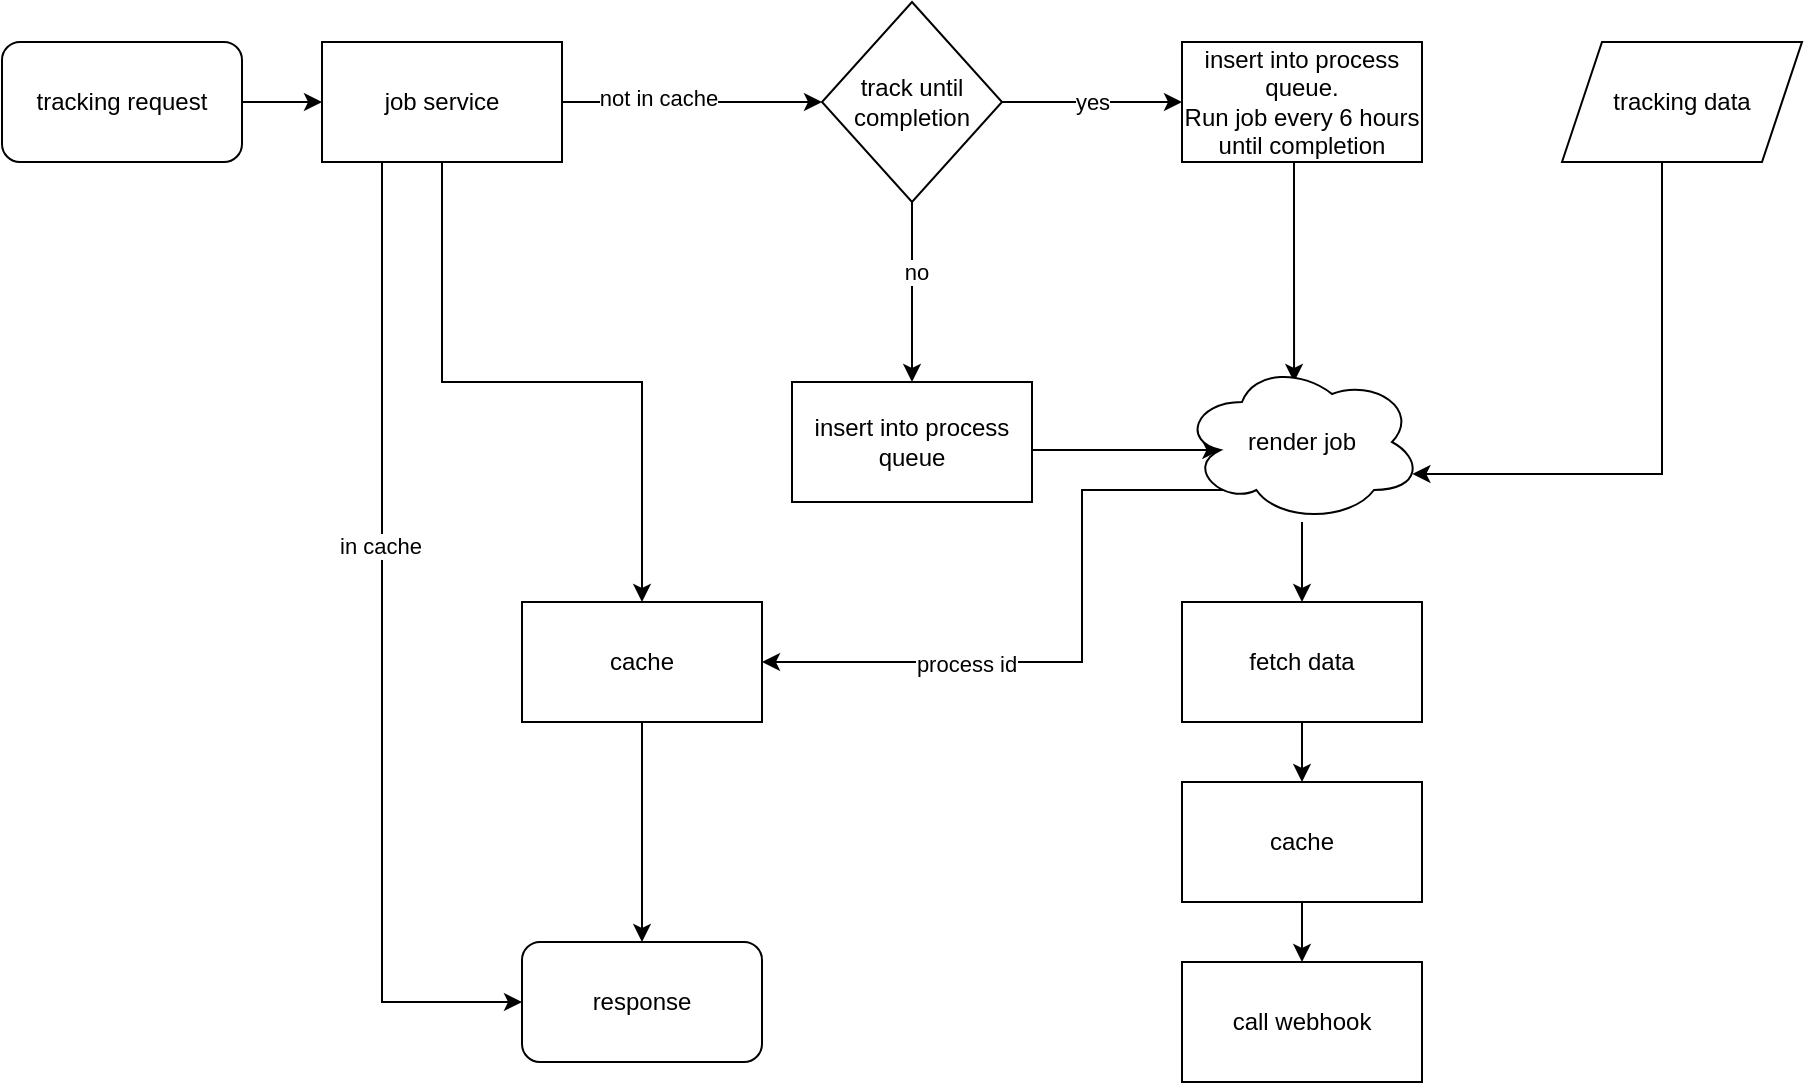 <mxfile version="18.1.2" type="github">
  <diagram id="E3_kqrKY3rXFp5d82rC2" name="Page-1">
    <mxGraphModel dx="2249" dy="754" grid="1" gridSize="10" guides="1" tooltips="1" connect="1" arrows="1" fold="1" page="1" pageScale="1" pageWidth="827" pageHeight="1169" math="0" shadow="0">
      <root>
        <mxCell id="0" />
        <mxCell id="1" parent="0" />
        <mxCell id="nLDBs99_Sp3YXOiVpxCv-41" style="edgeStyle=orthogonalEdgeStyle;rounded=0;orthogonalLoop=1;jettySize=auto;html=1;entryX=0;entryY=0.5;entryDx=0;entryDy=0;" edge="1" parent="1" source="nLDBs99_Sp3YXOiVpxCv-1" target="nLDBs99_Sp3YXOiVpxCv-40">
          <mxGeometry relative="1" as="geometry" />
        </mxCell>
        <mxCell id="nLDBs99_Sp3YXOiVpxCv-1" value="tracking request" style="rounded=1;whiteSpace=wrap;html=1;" vertex="1" parent="1">
          <mxGeometry x="-220" y="320" width="120" height="60" as="geometry" />
        </mxCell>
        <mxCell id="nLDBs99_Sp3YXOiVpxCv-16" style="edgeStyle=orthogonalEdgeStyle;rounded=0;orthogonalLoop=1;jettySize=auto;html=1;entryX=0.467;entryY=0.125;entryDx=0;entryDy=0;entryPerimeter=0;" edge="1" parent="1" source="nLDBs99_Sp3YXOiVpxCv-4" target="nLDBs99_Sp3YXOiVpxCv-15">
          <mxGeometry relative="1" as="geometry">
            <Array as="points">
              <mxPoint x="426" y="410" />
              <mxPoint x="426" y="410" />
            </Array>
          </mxGeometry>
        </mxCell>
        <mxCell id="nLDBs99_Sp3YXOiVpxCv-4" value="insert into process queue. &lt;br&gt;Run job every 6 hours until completion" style="rounded=0;whiteSpace=wrap;html=1;" vertex="1" parent="1">
          <mxGeometry x="370" y="320" width="120" height="60" as="geometry" />
        </mxCell>
        <mxCell id="nLDBs99_Sp3YXOiVpxCv-9" style="edgeStyle=orthogonalEdgeStyle;rounded=0;orthogonalLoop=1;jettySize=auto;html=1;entryX=0.5;entryY=0;entryDx=0;entryDy=0;" edge="1" parent="1" source="nLDBs99_Sp3YXOiVpxCv-5" target="nLDBs99_Sp3YXOiVpxCv-10">
          <mxGeometry relative="1" as="geometry">
            <mxPoint x="235" y="430" as="targetPoint" />
          </mxGeometry>
        </mxCell>
        <mxCell id="nLDBs99_Sp3YXOiVpxCv-49" value="no" style="edgeLabel;html=1;align=center;verticalAlign=middle;resizable=0;points=[];" vertex="1" connectable="0" parent="nLDBs99_Sp3YXOiVpxCv-9">
          <mxGeometry x="-0.222" y="2" relative="1" as="geometry">
            <mxPoint as="offset" />
          </mxGeometry>
        </mxCell>
        <mxCell id="nLDBs99_Sp3YXOiVpxCv-13" value="yes" style="edgeStyle=orthogonalEdgeStyle;rounded=0;orthogonalLoop=1;jettySize=auto;html=1;entryX=0;entryY=0.5;entryDx=0;entryDy=0;" edge="1" parent="1" source="nLDBs99_Sp3YXOiVpxCv-5" target="nLDBs99_Sp3YXOiVpxCv-4">
          <mxGeometry relative="1" as="geometry">
            <mxPoint x="310" y="350" as="targetPoint" />
          </mxGeometry>
        </mxCell>
        <mxCell id="nLDBs99_Sp3YXOiVpxCv-5" value="track until completion" style="rhombus;whiteSpace=wrap;html=1;" vertex="1" parent="1">
          <mxGeometry x="190" y="300" width="90" height="100" as="geometry" />
        </mxCell>
        <mxCell id="nLDBs99_Sp3YXOiVpxCv-17" style="edgeStyle=orthogonalEdgeStyle;rounded=0;orthogonalLoop=1;jettySize=auto;html=1;entryX=0.16;entryY=0.55;entryDx=0;entryDy=0;entryPerimeter=0;" edge="1" parent="1" source="nLDBs99_Sp3YXOiVpxCv-10" target="nLDBs99_Sp3YXOiVpxCv-15">
          <mxGeometry relative="1" as="geometry">
            <Array as="points">
              <mxPoint x="300" y="524" />
              <mxPoint x="300" y="524" />
            </Array>
          </mxGeometry>
        </mxCell>
        <mxCell id="nLDBs99_Sp3YXOiVpxCv-10" value="insert into process queue" style="whiteSpace=wrap;html=1;" vertex="1" parent="1">
          <mxGeometry x="175" y="490" width="120" height="60" as="geometry" />
        </mxCell>
        <mxCell id="nLDBs99_Sp3YXOiVpxCv-19" style="edgeStyle=orthogonalEdgeStyle;rounded=0;orthogonalLoop=1;jettySize=auto;html=1;entryX=0.5;entryY=0;entryDx=0;entryDy=0;" edge="1" parent="1" source="nLDBs99_Sp3YXOiVpxCv-15" target="nLDBs99_Sp3YXOiVpxCv-18">
          <mxGeometry relative="1" as="geometry" />
        </mxCell>
        <mxCell id="nLDBs99_Sp3YXOiVpxCv-32" style="edgeStyle=orthogonalEdgeStyle;rounded=0;orthogonalLoop=1;jettySize=auto;html=1;exitX=0.31;exitY=0.8;exitDx=0;exitDy=0;exitPerimeter=0;entryX=1;entryY=0.5;entryDx=0;entryDy=0;" edge="1" parent="1" source="nLDBs99_Sp3YXOiVpxCv-15" target="nLDBs99_Sp3YXOiVpxCv-34">
          <mxGeometry relative="1" as="geometry">
            <Array as="points">
              <mxPoint x="320" y="544" />
              <mxPoint x="320" y="630" />
              <mxPoint x="160" y="630" />
            </Array>
          </mxGeometry>
        </mxCell>
        <mxCell id="nLDBs99_Sp3YXOiVpxCv-33" value="process id" style="edgeLabel;html=1;align=center;verticalAlign=middle;resizable=0;points=[];" vertex="1" connectable="0" parent="nLDBs99_Sp3YXOiVpxCv-32">
          <mxGeometry x="0.388" y="1" relative="1" as="geometry">
            <mxPoint as="offset" />
          </mxGeometry>
        </mxCell>
        <mxCell id="nLDBs99_Sp3YXOiVpxCv-15" value="render job" style="ellipse;shape=cloud;whiteSpace=wrap;html=1;" vertex="1" parent="1">
          <mxGeometry x="370" y="480" width="120" height="80" as="geometry" />
        </mxCell>
        <mxCell id="nLDBs99_Sp3YXOiVpxCv-21" value="" style="edgeStyle=orthogonalEdgeStyle;rounded=0;orthogonalLoop=1;jettySize=auto;html=1;" edge="1" parent="1" source="nLDBs99_Sp3YXOiVpxCv-18" target="nLDBs99_Sp3YXOiVpxCv-20">
          <mxGeometry relative="1" as="geometry" />
        </mxCell>
        <mxCell id="nLDBs99_Sp3YXOiVpxCv-18" value="fetch data" style="rounded=0;whiteSpace=wrap;html=1;" vertex="1" parent="1">
          <mxGeometry x="370" y="600" width="120" height="60" as="geometry" />
        </mxCell>
        <mxCell id="nLDBs99_Sp3YXOiVpxCv-28" value="" style="edgeStyle=orthogonalEdgeStyle;rounded=0;orthogonalLoop=1;jettySize=auto;html=1;" edge="1" parent="1" source="nLDBs99_Sp3YXOiVpxCv-20" target="nLDBs99_Sp3YXOiVpxCv-27">
          <mxGeometry relative="1" as="geometry" />
        </mxCell>
        <mxCell id="nLDBs99_Sp3YXOiVpxCv-20" value="cache" style="rounded=0;whiteSpace=wrap;html=1;" vertex="1" parent="1">
          <mxGeometry x="370" y="690" width="120" height="60" as="geometry" />
        </mxCell>
        <mxCell id="nLDBs99_Sp3YXOiVpxCv-27" value="call webhook" style="whiteSpace=wrap;html=1;rounded=0;" vertex="1" parent="1">
          <mxGeometry x="370" y="780" width="120" height="60" as="geometry" />
        </mxCell>
        <mxCell id="nLDBs99_Sp3YXOiVpxCv-30" style="edgeStyle=orthogonalEdgeStyle;rounded=0;orthogonalLoop=1;jettySize=auto;html=1;entryX=0.96;entryY=0.7;entryDx=0;entryDy=0;entryPerimeter=0;" edge="1" parent="1" source="nLDBs99_Sp3YXOiVpxCv-29" target="nLDBs99_Sp3YXOiVpxCv-15">
          <mxGeometry relative="1" as="geometry">
            <Array as="points">
              <mxPoint x="610" y="536" />
            </Array>
          </mxGeometry>
        </mxCell>
        <mxCell id="nLDBs99_Sp3YXOiVpxCv-29" value="tracking data" style="shape=parallelogram;perimeter=parallelogramPerimeter;whiteSpace=wrap;html=1;fixedSize=1;" vertex="1" parent="1">
          <mxGeometry x="560" y="320" width="120" height="60" as="geometry" />
        </mxCell>
        <mxCell id="nLDBs99_Sp3YXOiVpxCv-31" value="response" style="rounded=1;whiteSpace=wrap;html=1;" vertex="1" parent="1">
          <mxGeometry x="40" y="770" width="120" height="60" as="geometry" />
        </mxCell>
        <mxCell id="nLDBs99_Sp3YXOiVpxCv-35" style="edgeStyle=orthogonalEdgeStyle;rounded=0;orthogonalLoop=1;jettySize=auto;html=1;entryX=0.5;entryY=0;entryDx=0;entryDy=0;" edge="1" parent="1" source="nLDBs99_Sp3YXOiVpxCv-34" target="nLDBs99_Sp3YXOiVpxCv-31">
          <mxGeometry relative="1" as="geometry" />
        </mxCell>
        <mxCell id="nLDBs99_Sp3YXOiVpxCv-34" value="cache" style="rounded=0;whiteSpace=wrap;html=1;" vertex="1" parent="1">
          <mxGeometry x="40" y="600" width="120" height="60" as="geometry" />
        </mxCell>
        <mxCell id="nLDBs99_Sp3YXOiVpxCv-44" style="edgeStyle=orthogonalEdgeStyle;rounded=0;orthogonalLoop=1;jettySize=auto;html=1;entryX=0.5;entryY=0;entryDx=0;entryDy=0;" edge="1" parent="1" source="nLDBs99_Sp3YXOiVpxCv-40" target="nLDBs99_Sp3YXOiVpxCv-34">
          <mxGeometry relative="1" as="geometry" />
        </mxCell>
        <mxCell id="nLDBs99_Sp3YXOiVpxCv-45" style="edgeStyle=orthogonalEdgeStyle;rounded=0;orthogonalLoop=1;jettySize=auto;html=1;exitX=0.25;exitY=1;exitDx=0;exitDy=0;entryX=0;entryY=0.5;entryDx=0;entryDy=0;" edge="1" parent="1" source="nLDBs99_Sp3YXOiVpxCv-40" target="nLDBs99_Sp3YXOiVpxCv-31">
          <mxGeometry relative="1" as="geometry">
            <Array as="points">
              <mxPoint x="-30" y="380" />
              <mxPoint x="-30" y="800" />
            </Array>
          </mxGeometry>
        </mxCell>
        <mxCell id="nLDBs99_Sp3YXOiVpxCv-46" value="in cache" style="edgeLabel;html=1;align=center;verticalAlign=middle;resizable=0;points=[];" vertex="1" connectable="0" parent="nLDBs99_Sp3YXOiVpxCv-45">
          <mxGeometry x="-0.218" y="-1" relative="1" as="geometry">
            <mxPoint as="offset" />
          </mxGeometry>
        </mxCell>
        <mxCell id="nLDBs99_Sp3YXOiVpxCv-47" style="edgeStyle=orthogonalEdgeStyle;rounded=0;orthogonalLoop=1;jettySize=auto;html=1;" edge="1" parent="1" source="nLDBs99_Sp3YXOiVpxCv-40" target="nLDBs99_Sp3YXOiVpxCv-5">
          <mxGeometry relative="1" as="geometry" />
        </mxCell>
        <mxCell id="nLDBs99_Sp3YXOiVpxCv-48" value="not in cache" style="edgeLabel;html=1;align=center;verticalAlign=middle;resizable=0;points=[];" vertex="1" connectable="0" parent="nLDBs99_Sp3YXOiVpxCv-47">
          <mxGeometry x="-0.262" y="2" relative="1" as="geometry">
            <mxPoint as="offset" />
          </mxGeometry>
        </mxCell>
        <mxCell id="nLDBs99_Sp3YXOiVpxCv-40" value="job service" style="rounded=0;whiteSpace=wrap;html=1;" vertex="1" parent="1">
          <mxGeometry x="-60" y="320" width="120" height="60" as="geometry" />
        </mxCell>
      </root>
    </mxGraphModel>
  </diagram>
</mxfile>

